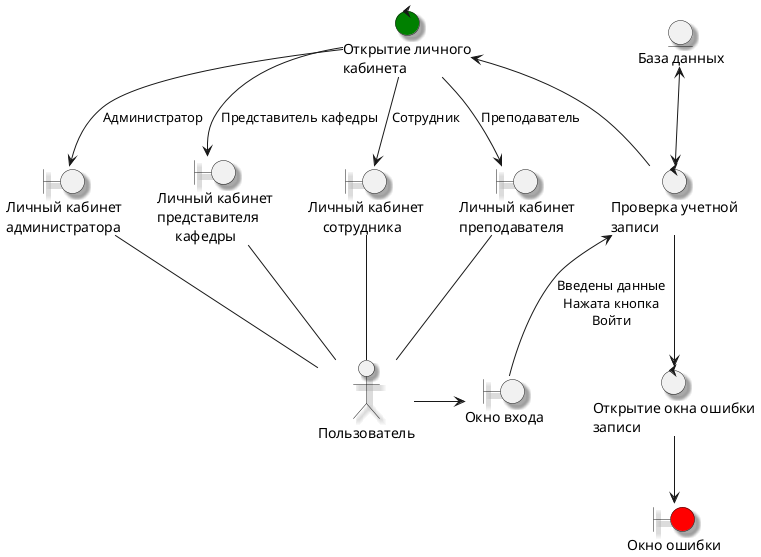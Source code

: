 @startuml
skinparam Shadowing true
actor "Пользователь" as person
boundary "Окно входа" as loginWindow
boundary "Личный кабинет\nадминистратора" as adminCabinet
boundary "Личный кабинет\nпредставителя\n     кафедры" as departmentRepCabinet
boundary "Личный кабинет\n    сотрудника" as staffCabinet
boundary "Личный кабинет\nпреподавателя" as teacherCabinet
boundary "Окно ошибки" as errorWindow #Red

control "Проверка учетной\nзаписи" as checkCredentials
control "Открытие окна ошибки\nзаписи" as displayError
control "Открытие личного\nкабинета" as openCabinet #Green
entity "База данных" as database

person -r-> loginWindow

loginWindow -u-> checkCredentials : Введены данные\nНажата кнопка\nВойти
checkCredentials <-u-> database

checkCredentials -u-> openCabinet
openCabinet -d-> adminCabinet : Администратор
openCabinet -d-> departmentRepCabinet : Представитель кафедры
openCabinet -d-> staffCabinet : Сотрудник
openCabinet -d-> teacherCabinet : Преподаватель
checkCredentials --> displayError
displayError --> errorWindow

adminCabinet -- person
departmentRepCabinet -- person
staffCabinet -- person
teacherCabinet -- person


@enduml
